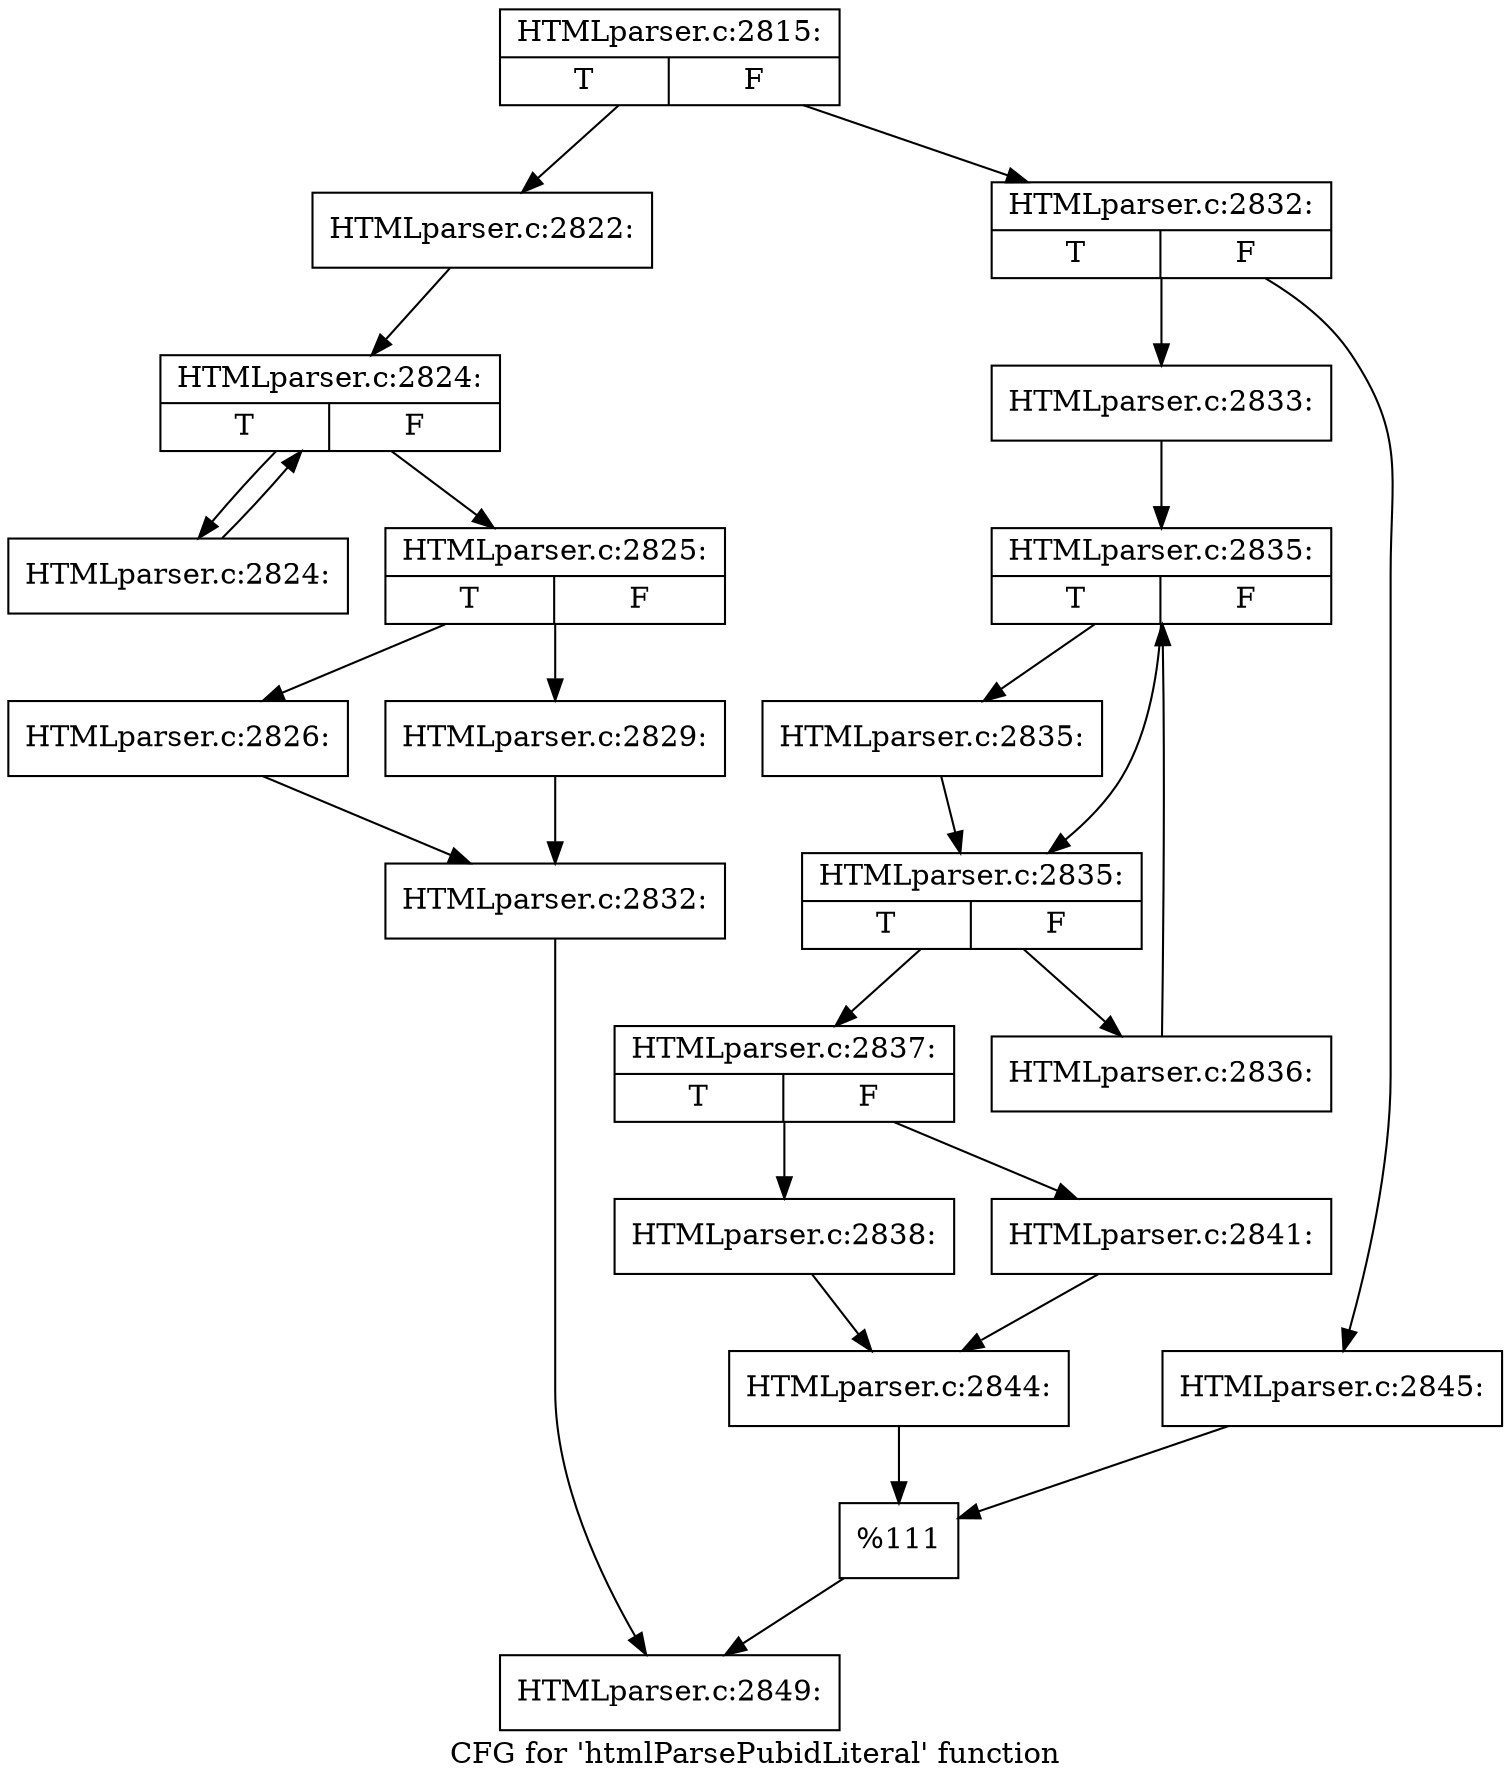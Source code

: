digraph "CFG for 'htmlParsePubidLiteral' function" {
	label="CFG for 'htmlParsePubidLiteral' function";

	Node0x3ed12a0 [shape=record,label="{HTMLparser.c:2815:|{<s0>T|<s1>F}}"];
	Node0x3ed12a0 -> Node0x3ee98a0;
	Node0x3ed12a0 -> Node0x3ee9940;
	Node0x3ee98a0 [shape=record,label="{HTMLparser.c:2822:}"];
	Node0x3ee98a0 -> Node0x3eea340;
	Node0x3eea340 [shape=record,label="{HTMLparser.c:2824:|{<s0>T|<s1>F}}"];
	Node0x3eea340 -> Node0x3eeaac0;
	Node0x3eea340 -> Node0x3eea560;
	Node0x3eeaac0 [shape=record,label="{HTMLparser.c:2824:}"];
	Node0x3eeaac0 -> Node0x3eea340;
	Node0x3eea560 [shape=record,label="{HTMLparser.c:2825:|{<s0>T|<s1>F}}"];
	Node0x3eea560 -> Node0x3eead60;
	Node0x3eea560 -> Node0x3eeae00;
	Node0x3eead60 [shape=record,label="{HTMLparser.c:2826:}"];
	Node0x3eead60 -> Node0x3eeadb0;
	Node0x3eeae00 [shape=record,label="{HTMLparser.c:2829:}"];
	Node0x3eeae00 -> Node0x3eeadb0;
	Node0x3eeadb0 [shape=record,label="{HTMLparser.c:2832:}"];
	Node0x3eeadb0 -> Node0x3ee98f0;
	Node0x3ee9940 [shape=record,label="{HTMLparser.c:2832:|{<s0>T|<s1>F}}"];
	Node0x3ee9940 -> Node0x4097110;
	Node0x3ee9940 -> Node0x40971b0;
	Node0x4097110 [shape=record,label="{HTMLparser.c:2833:}"];
	Node0x4097110 -> Node0x4097bf0;
	Node0x4097bf0 [shape=record,label="{HTMLparser.c:2835:|{<s0>T|<s1>F}}"];
	Node0x4097bf0 -> Node0x4097ee0;
	Node0x4097bf0 -> Node0x4097e90;
	Node0x4097ee0 [shape=record,label="{HTMLparser.c:2835:}"];
	Node0x4097ee0 -> Node0x4097e90;
	Node0x4097e90 [shape=record,label="{HTMLparser.c:2835:|{<s0>T|<s1>F}}"];
	Node0x4097e90 -> Node0x4098a50;
	Node0x4097e90 -> Node0x4097e10;
	Node0x4098a50 [shape=record,label="{HTMLparser.c:2836:}"];
	Node0x4098a50 -> Node0x4097bf0;
	Node0x4097e10 [shape=record,label="{HTMLparser.c:2837:|{<s0>T|<s1>F}}"];
	Node0x4097e10 -> Node0x4098cc0;
	Node0x4097e10 -> Node0x4098d60;
	Node0x4098cc0 [shape=record,label="{HTMLparser.c:2838:}"];
	Node0x4098cc0 -> Node0x4098d10;
	Node0x4098d60 [shape=record,label="{HTMLparser.c:2841:}"];
	Node0x4098d60 -> Node0x4098d10;
	Node0x4098d10 [shape=record,label="{HTMLparser.c:2844:}"];
	Node0x4098d10 -> Node0x4097160;
	Node0x40971b0 [shape=record,label="{HTMLparser.c:2845:}"];
	Node0x40971b0 -> Node0x4097160;
	Node0x4097160 [shape=record,label="{%111}"];
	Node0x4097160 -> Node0x3ee98f0;
	Node0x3ee98f0 [shape=record,label="{HTMLparser.c:2849:}"];
}
